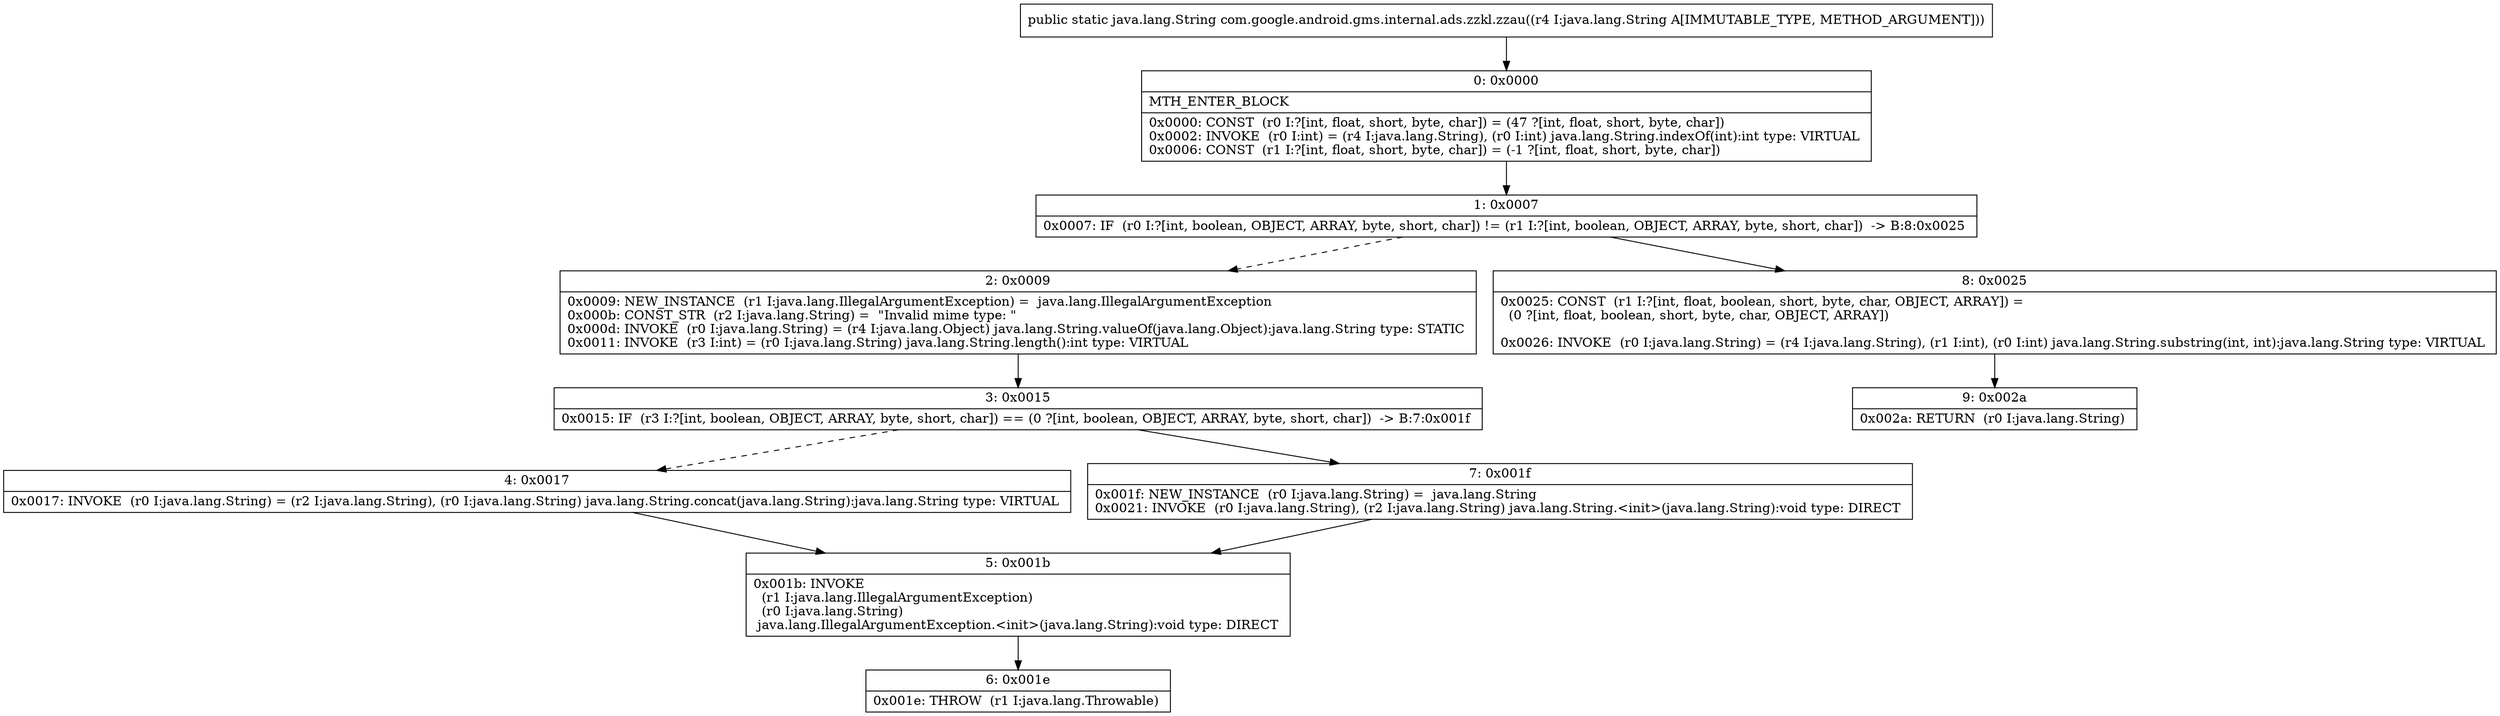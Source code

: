 digraph "CFG forcom.google.android.gms.internal.ads.zzkl.zzau(Ljava\/lang\/String;)Ljava\/lang\/String;" {
Node_0 [shape=record,label="{0\:\ 0x0000|MTH_ENTER_BLOCK\l|0x0000: CONST  (r0 I:?[int, float, short, byte, char]) = (47 ?[int, float, short, byte, char]) \l0x0002: INVOKE  (r0 I:int) = (r4 I:java.lang.String), (r0 I:int) java.lang.String.indexOf(int):int type: VIRTUAL \l0x0006: CONST  (r1 I:?[int, float, short, byte, char]) = (\-1 ?[int, float, short, byte, char]) \l}"];
Node_1 [shape=record,label="{1\:\ 0x0007|0x0007: IF  (r0 I:?[int, boolean, OBJECT, ARRAY, byte, short, char]) != (r1 I:?[int, boolean, OBJECT, ARRAY, byte, short, char])  \-\> B:8:0x0025 \l}"];
Node_2 [shape=record,label="{2\:\ 0x0009|0x0009: NEW_INSTANCE  (r1 I:java.lang.IllegalArgumentException) =  java.lang.IllegalArgumentException \l0x000b: CONST_STR  (r2 I:java.lang.String) =  \"Invalid mime type: \" \l0x000d: INVOKE  (r0 I:java.lang.String) = (r4 I:java.lang.Object) java.lang.String.valueOf(java.lang.Object):java.lang.String type: STATIC \l0x0011: INVOKE  (r3 I:int) = (r0 I:java.lang.String) java.lang.String.length():int type: VIRTUAL \l}"];
Node_3 [shape=record,label="{3\:\ 0x0015|0x0015: IF  (r3 I:?[int, boolean, OBJECT, ARRAY, byte, short, char]) == (0 ?[int, boolean, OBJECT, ARRAY, byte, short, char])  \-\> B:7:0x001f \l}"];
Node_4 [shape=record,label="{4\:\ 0x0017|0x0017: INVOKE  (r0 I:java.lang.String) = (r2 I:java.lang.String), (r0 I:java.lang.String) java.lang.String.concat(java.lang.String):java.lang.String type: VIRTUAL \l}"];
Node_5 [shape=record,label="{5\:\ 0x001b|0x001b: INVOKE  \l  (r1 I:java.lang.IllegalArgumentException)\l  (r0 I:java.lang.String)\l java.lang.IllegalArgumentException.\<init\>(java.lang.String):void type: DIRECT \l}"];
Node_6 [shape=record,label="{6\:\ 0x001e|0x001e: THROW  (r1 I:java.lang.Throwable) \l}"];
Node_7 [shape=record,label="{7\:\ 0x001f|0x001f: NEW_INSTANCE  (r0 I:java.lang.String) =  java.lang.String \l0x0021: INVOKE  (r0 I:java.lang.String), (r2 I:java.lang.String) java.lang.String.\<init\>(java.lang.String):void type: DIRECT \l}"];
Node_8 [shape=record,label="{8\:\ 0x0025|0x0025: CONST  (r1 I:?[int, float, boolean, short, byte, char, OBJECT, ARRAY]) = \l  (0 ?[int, float, boolean, short, byte, char, OBJECT, ARRAY])\l \l0x0026: INVOKE  (r0 I:java.lang.String) = (r4 I:java.lang.String), (r1 I:int), (r0 I:int) java.lang.String.substring(int, int):java.lang.String type: VIRTUAL \l}"];
Node_9 [shape=record,label="{9\:\ 0x002a|0x002a: RETURN  (r0 I:java.lang.String) \l}"];
MethodNode[shape=record,label="{public static java.lang.String com.google.android.gms.internal.ads.zzkl.zzau((r4 I:java.lang.String A[IMMUTABLE_TYPE, METHOD_ARGUMENT])) }"];
MethodNode -> Node_0;
Node_0 -> Node_1;
Node_1 -> Node_2[style=dashed];
Node_1 -> Node_8;
Node_2 -> Node_3;
Node_3 -> Node_4[style=dashed];
Node_3 -> Node_7;
Node_4 -> Node_5;
Node_5 -> Node_6;
Node_7 -> Node_5;
Node_8 -> Node_9;
}

